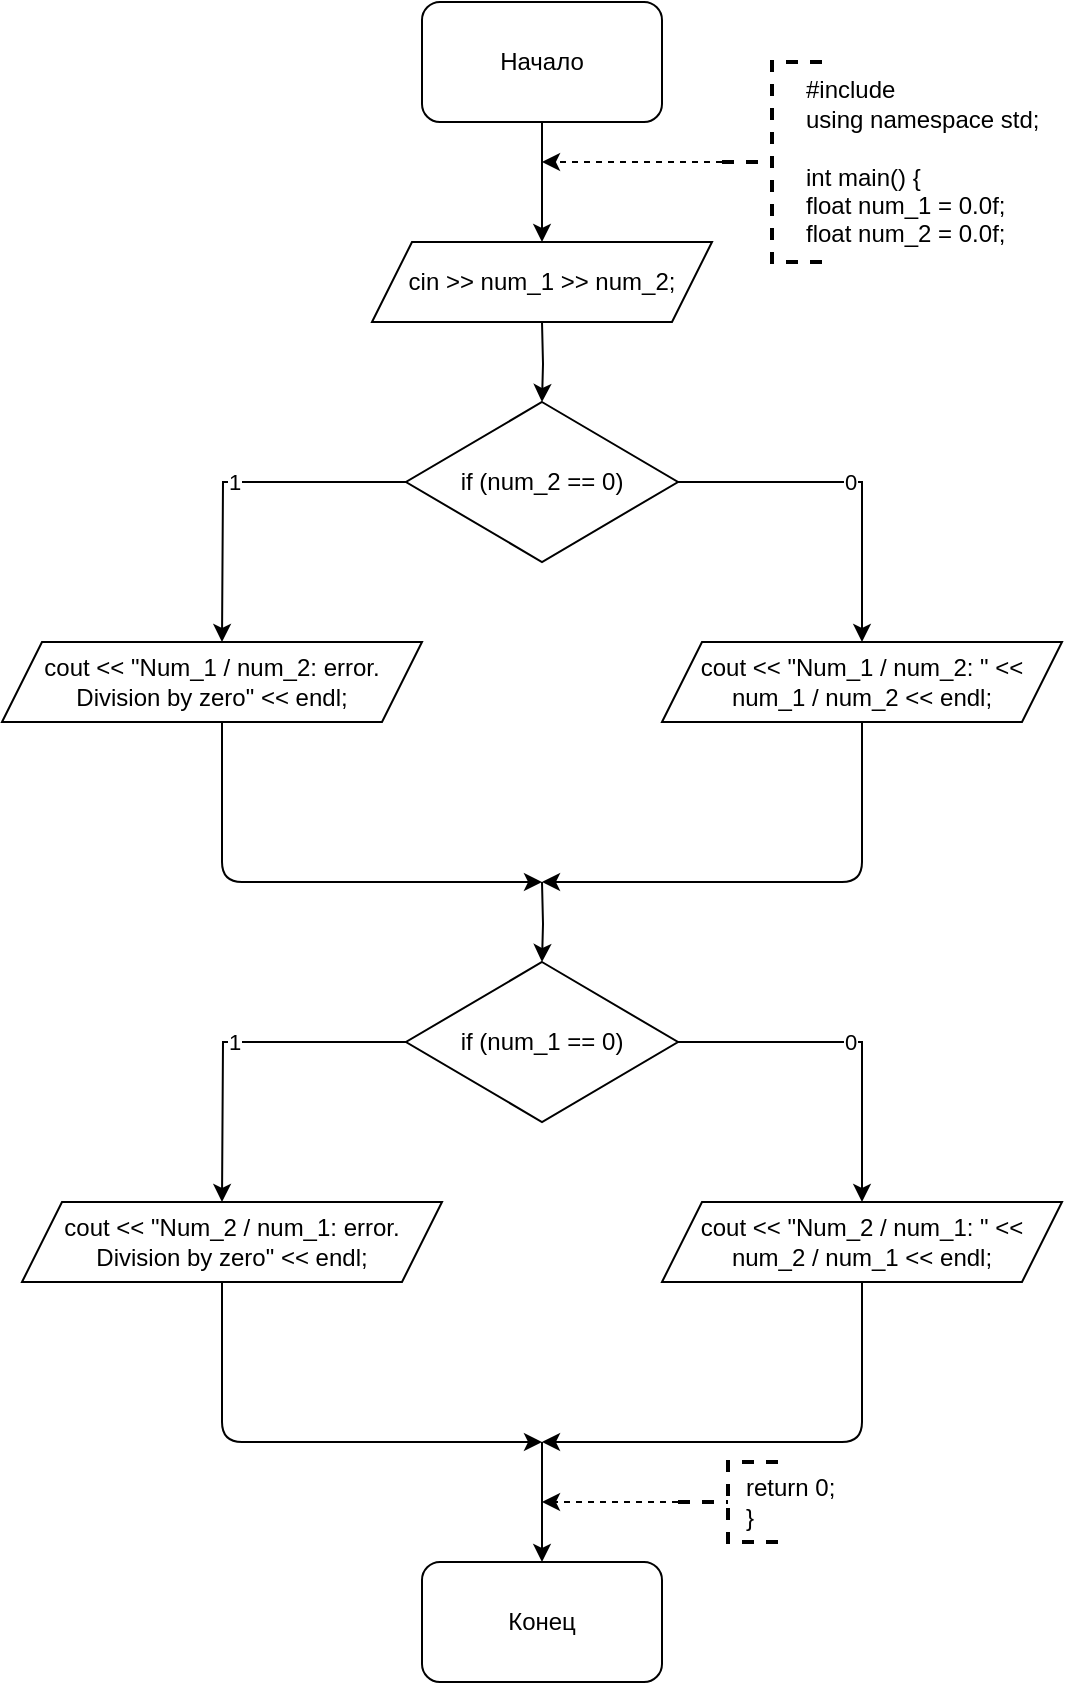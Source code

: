 <mxfile version="13.9.9" type="device"><diagram id="C5RBs43oDa-KdzZeNtuy" name="Page-1"><mxGraphModel dx="1038" dy="607" grid="1" gridSize="10" guides="1" tooltips="1" connect="1" arrows="1" fold="1" page="1" pageScale="1" pageWidth="827" pageHeight="1169" math="0" shadow="0"><root><mxCell id="WIyWlLk6GJQsqaUBKTNV-0"/><mxCell id="WIyWlLk6GJQsqaUBKTNV-1" parent="WIyWlLk6GJQsqaUBKTNV-0"/><mxCell id="Gx7IyHrSdAp3OYzI44zg-1" style="edgeStyle=orthogonalEdgeStyle;rounded=0;orthogonalLoop=1;jettySize=auto;html=1;endArrow=classic;endFill=1;" edge="1" parent="WIyWlLk6GJQsqaUBKTNV-1" source="Gx7IyHrSdAp3OYzI44zg-0"><mxGeometry relative="1" as="geometry"><mxPoint x="400" y="140" as="targetPoint"/></mxGeometry></mxCell><mxCell id="Gx7IyHrSdAp3OYzI44zg-0" value="Начало" style="rounded=1;whiteSpace=wrap;html=1;" vertex="1" parent="WIyWlLk6GJQsqaUBKTNV-1"><mxGeometry x="340" y="20" width="120" height="60" as="geometry"/></mxCell><mxCell id="Gx7IyHrSdAp3OYzI44zg-3" style="edgeStyle=orthogonalEdgeStyle;rounded=0;orthogonalLoop=1;jettySize=auto;html=1;endArrow=classic;endFill=1;" edge="1" parent="WIyWlLk6GJQsqaUBKTNV-1" target="Gx7IyHrSdAp3OYzI44zg-4"><mxGeometry relative="1" as="geometry"><mxPoint x="414" y="220" as="targetPoint"/><mxPoint x="400" y="180" as="sourcePoint"/></mxGeometry></mxCell><mxCell id="Gx7IyHrSdAp3OYzI44zg-5" value="1" style="edgeStyle=orthogonalEdgeStyle;rounded=0;orthogonalLoop=1;jettySize=auto;html=1;endArrow=classic;endFill=1;" edge="1" parent="WIyWlLk6GJQsqaUBKTNV-1" source="Gx7IyHrSdAp3OYzI44zg-4"><mxGeometry relative="1" as="geometry"><mxPoint x="240" y="340" as="targetPoint"/></mxGeometry></mxCell><mxCell id="Gx7IyHrSdAp3OYzI44zg-6" value="0" style="edgeStyle=orthogonalEdgeStyle;rounded=0;orthogonalLoop=1;jettySize=auto;html=1;endArrow=classic;endFill=1;" edge="1" parent="WIyWlLk6GJQsqaUBKTNV-1" source="Gx7IyHrSdAp3OYzI44zg-4"><mxGeometry relative="1" as="geometry"><mxPoint x="560" y="340" as="targetPoint"/><Array as="points"><mxPoint x="560" y="260"/></Array></mxGeometry></mxCell><mxCell id="Gx7IyHrSdAp3OYzI44zg-4" value="if (num_2 == 0)" style="rhombus;whiteSpace=wrap;html=1;" vertex="1" parent="WIyWlLk6GJQsqaUBKTNV-1"><mxGeometry x="332" y="220" width="136" height="80" as="geometry"/></mxCell><mxCell id="Gx7IyHrSdAp3OYzI44zg-11" value="" style="endArrow=classic;html=1;exitX=0.5;exitY=1;exitDx=0;exitDy=0;" edge="1" parent="WIyWlLk6GJQsqaUBKTNV-1"><mxGeometry width="50" height="50" relative="1" as="geometry"><mxPoint x="240" y="380" as="sourcePoint"/><mxPoint x="400" y="460" as="targetPoint"/><Array as="points"><mxPoint x="240" y="460"/></Array></mxGeometry></mxCell><mxCell id="Gx7IyHrSdAp3OYzI44zg-12" value="" style="endArrow=classic;html=1;exitX=0.5;exitY=1;exitDx=0;exitDy=0;" edge="1" parent="WIyWlLk6GJQsqaUBKTNV-1"><mxGeometry width="50" height="50" relative="1" as="geometry"><mxPoint x="560" y="380" as="sourcePoint"/><mxPoint x="400" y="460" as="targetPoint"/><Array as="points"><mxPoint x="560" y="460"/></Array></mxGeometry></mxCell><mxCell id="Gx7IyHrSdAp3OYzI44zg-41" style="edgeStyle=orthogonalEdgeStyle;rounded=0;orthogonalLoop=1;jettySize=auto;html=1;endArrow=classic;endFill=1;" edge="1" parent="WIyWlLk6GJQsqaUBKTNV-1" target="Gx7IyHrSdAp3OYzI44zg-44"><mxGeometry relative="1" as="geometry"><mxPoint x="414" y="500" as="targetPoint"/><mxPoint x="400" y="460" as="sourcePoint"/></mxGeometry></mxCell><mxCell id="Gx7IyHrSdAp3OYzI44zg-42" value="1" style="edgeStyle=orthogonalEdgeStyle;rounded=0;orthogonalLoop=1;jettySize=auto;html=1;endArrow=classic;endFill=1;" edge="1" parent="WIyWlLk6GJQsqaUBKTNV-1" source="Gx7IyHrSdAp3OYzI44zg-44"><mxGeometry relative="1" as="geometry"><mxPoint x="240" y="620" as="targetPoint"/></mxGeometry></mxCell><mxCell id="Gx7IyHrSdAp3OYzI44zg-43" value="0" style="edgeStyle=orthogonalEdgeStyle;rounded=0;orthogonalLoop=1;jettySize=auto;html=1;endArrow=classic;endFill=1;" edge="1" parent="WIyWlLk6GJQsqaUBKTNV-1" source="Gx7IyHrSdAp3OYzI44zg-44"><mxGeometry relative="1" as="geometry"><mxPoint x="560" y="620" as="targetPoint"/><Array as="points"><mxPoint x="560" y="540"/></Array></mxGeometry></mxCell><mxCell id="Gx7IyHrSdAp3OYzI44zg-44" value="if (num_1 == 0)" style="rhombus;whiteSpace=wrap;html=1;" vertex="1" parent="WIyWlLk6GJQsqaUBKTNV-1"><mxGeometry x="332" y="500" width="136" height="80" as="geometry"/></mxCell><mxCell id="Gx7IyHrSdAp3OYzI44zg-47" value="" style="endArrow=classic;html=1;exitX=0.5;exitY=1;exitDx=0;exitDy=0;" edge="1" parent="WIyWlLk6GJQsqaUBKTNV-1"><mxGeometry width="50" height="50" relative="1" as="geometry"><mxPoint x="240" y="660" as="sourcePoint"/><mxPoint x="400" y="740" as="targetPoint"/><Array as="points"><mxPoint x="240" y="740"/></Array></mxGeometry></mxCell><mxCell id="Gx7IyHrSdAp3OYzI44zg-48" value="" style="endArrow=classic;html=1;exitX=0.5;exitY=1;exitDx=0;exitDy=0;" edge="1" parent="WIyWlLk6GJQsqaUBKTNV-1"><mxGeometry width="50" height="50" relative="1" as="geometry"><mxPoint x="560" y="660" as="sourcePoint"/><mxPoint x="400" y="740" as="targetPoint"/><Array as="points"><mxPoint x="560" y="740"/></Array></mxGeometry></mxCell><mxCell id="Gx7IyHrSdAp3OYzI44zg-49" value="" style="endArrow=classic;html=1;" edge="1" parent="WIyWlLk6GJQsqaUBKTNV-1" target="Gx7IyHrSdAp3OYzI44zg-50"><mxGeometry width="50" height="50" relative="1" as="geometry"><mxPoint x="400" y="740" as="sourcePoint"/><mxPoint x="400" y="810" as="targetPoint"/></mxGeometry></mxCell><mxCell id="Gx7IyHrSdAp3OYzI44zg-50" value="Конец" style="rounded=1;whiteSpace=wrap;html=1;" vertex="1" parent="WIyWlLk6GJQsqaUBKTNV-1"><mxGeometry x="340" y="800" width="120" height="60" as="geometry"/></mxCell><mxCell id="Gx7IyHrSdAp3OYzI44zg-52" style="edgeStyle=orthogonalEdgeStyle;rounded=0;orthogonalLoop=1;jettySize=auto;html=1;endArrow=classic;endFill=1;dashed=1;" edge="1" parent="WIyWlLk6GJQsqaUBKTNV-1" source="Gx7IyHrSdAp3OYzI44zg-51"><mxGeometry relative="1" as="geometry"><mxPoint x="400" y="100" as="targetPoint"/></mxGeometry></mxCell><mxCell id="Gx7IyHrSdAp3OYzI44zg-51" value="" style="strokeWidth=2;html=1;shape=mxgraph.flowchart.annotation_2;align=left;labelPosition=right;pointerEvents=1;dashed=1;" vertex="1" parent="WIyWlLk6GJQsqaUBKTNV-1"><mxGeometry x="490" y="50" width="50" height="100" as="geometry"/></mxCell><mxCell id="Gx7IyHrSdAp3OYzI44zg-53" value="#include&amp;nbsp;&lt;br&gt;using namespace std;&lt;br&gt;&lt;br&gt;int main() {&lt;br&gt;float num_1 = 0.0f;&lt;br&gt;float num_2 = 0.0f;" style="text;html=1;strokeColor=none;fillColor=none;align=left;verticalAlign=middle;whiteSpace=wrap;rounded=0;dashed=1;" vertex="1" parent="WIyWlLk6GJQsqaUBKTNV-1"><mxGeometry x="530" y="60" width="120" height="80" as="geometry"/></mxCell><mxCell id="Gx7IyHrSdAp3OYzI44zg-55" style="edgeStyle=orthogonalEdgeStyle;rounded=0;orthogonalLoop=1;jettySize=auto;html=1;dashed=1;endArrow=classic;endFill=1;" edge="1" parent="WIyWlLk6GJQsqaUBKTNV-1" source="Gx7IyHrSdAp3OYzI44zg-54"><mxGeometry relative="1" as="geometry"><mxPoint x="400" y="770" as="targetPoint"/></mxGeometry></mxCell><mxCell id="Gx7IyHrSdAp3OYzI44zg-54" value="" style="strokeWidth=2;html=1;shape=mxgraph.flowchart.annotation_2;align=left;labelPosition=right;pointerEvents=1;dashed=1;" vertex="1" parent="WIyWlLk6GJQsqaUBKTNV-1"><mxGeometry x="468" y="750" width="50" height="40" as="geometry"/></mxCell><mxCell id="Gx7IyHrSdAp3OYzI44zg-57" value="return 0;&lt;br&gt;}" style="text;html=1;strokeColor=none;fillColor=none;align=left;verticalAlign=middle;whiteSpace=wrap;rounded=0;dashed=1;" vertex="1" parent="WIyWlLk6GJQsqaUBKTNV-1"><mxGeometry x="500" y="760" width="80" height="20" as="geometry"/></mxCell><mxCell id="Gx7IyHrSdAp3OYzI44zg-58" value="&lt;span style=&quot;text-align: left&quot;&gt;cin &amp;gt;&amp;gt; num_1 &amp;gt;&amp;gt; num_2;&lt;/span&gt;" style="shape=parallelogram;perimeter=parallelogramPerimeter;whiteSpace=wrap;html=1;fixedSize=1;" vertex="1" parent="WIyWlLk6GJQsqaUBKTNV-1"><mxGeometry x="315" y="140" width="170" height="40" as="geometry"/></mxCell><mxCell id="Gx7IyHrSdAp3OYzI44zg-59" value="&lt;span&gt;cout &amp;lt;&amp;lt; &quot;Num_1 / num_2: error. Division by zero&quot; &amp;lt;&amp;lt; endl;&lt;/span&gt;" style="shape=parallelogram;perimeter=parallelogramPerimeter;whiteSpace=wrap;html=1;fixedSize=1;" vertex="1" parent="WIyWlLk6GJQsqaUBKTNV-1"><mxGeometry x="130" y="340" width="210" height="40" as="geometry"/></mxCell><mxCell id="Gx7IyHrSdAp3OYzI44zg-60" value="&lt;span&gt;cout &amp;lt;&amp;lt; &quot;Num_1 / num_2: &quot; &amp;lt;&amp;lt; num_1 / num_2 &amp;lt;&amp;lt; endl;&lt;/span&gt;" style="shape=parallelogram;perimeter=parallelogramPerimeter;whiteSpace=wrap;html=1;fixedSize=1;" vertex="1" parent="WIyWlLk6GJQsqaUBKTNV-1"><mxGeometry x="460" y="340" width="200" height="40" as="geometry"/></mxCell><mxCell id="Gx7IyHrSdAp3OYzI44zg-61" value="&lt;span&gt;cout &amp;lt;&amp;lt; &quot;Num_2 / num_1: error. Division by zero&quot; &amp;lt;&amp;lt; endl;&lt;/span&gt;" style="shape=parallelogram;perimeter=parallelogramPerimeter;whiteSpace=wrap;html=1;fixedSize=1;" vertex="1" parent="WIyWlLk6GJQsqaUBKTNV-1"><mxGeometry x="140" y="620" width="210" height="40" as="geometry"/></mxCell><mxCell id="Gx7IyHrSdAp3OYzI44zg-62" value="&lt;span&gt;cout &amp;lt;&amp;lt; &quot;Num_2 / num_1: &quot; &amp;lt;&amp;lt; num_2 / num_1 &amp;lt;&amp;lt; endl;&lt;/span&gt;" style="shape=parallelogram;perimeter=parallelogramPerimeter;whiteSpace=wrap;html=1;fixedSize=1;" vertex="1" parent="WIyWlLk6GJQsqaUBKTNV-1"><mxGeometry x="460" y="620" width="200" height="40" as="geometry"/></mxCell></root></mxGraphModel></diagram></mxfile>